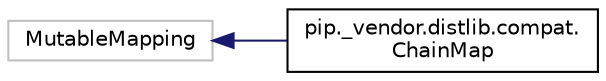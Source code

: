 digraph "Graphical Class Hierarchy"
{
 // LATEX_PDF_SIZE
  edge [fontname="Helvetica",fontsize="10",labelfontname="Helvetica",labelfontsize="10"];
  node [fontname="Helvetica",fontsize="10",shape=record];
  rankdir="LR";
  Node16346 [label="MutableMapping",height=0.2,width=0.4,color="grey75", fillcolor="white", style="filled",tooltip=" "];
  Node16346 -> Node0 [dir="back",color="midnightblue",fontsize="10",style="solid",fontname="Helvetica"];
  Node0 [label="pip._vendor.distlib.compat.\lChainMap",height=0.2,width=0.4,color="black", fillcolor="white", style="filled",URL="$classpip_1_1__vendor_1_1distlib_1_1compat_1_1ChainMap.html",tooltip=" "];
}
